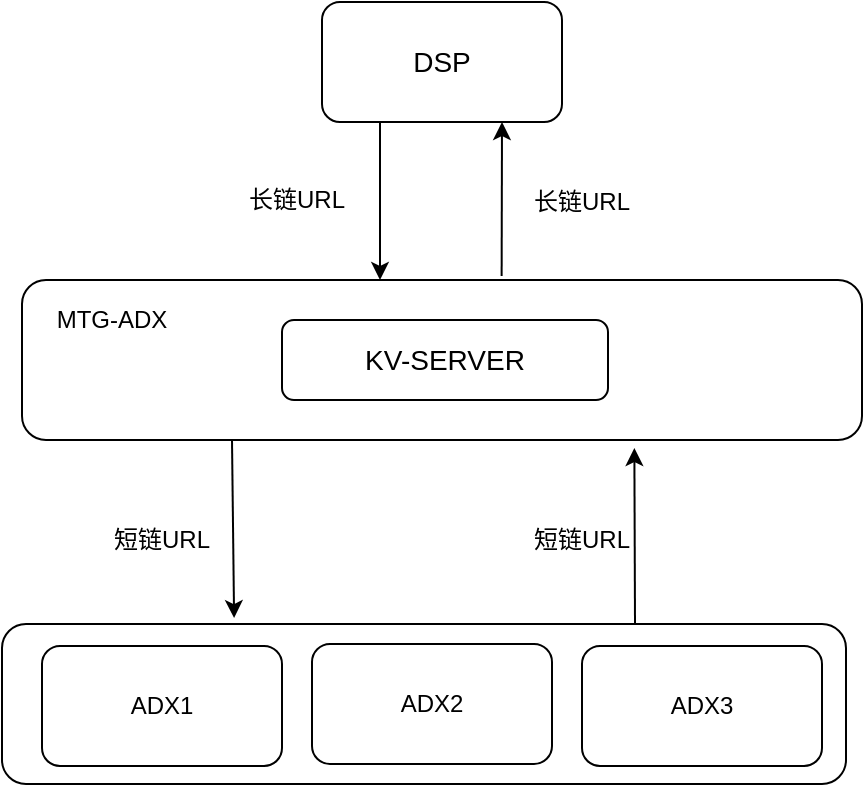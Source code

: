 <mxfile version="10.5.9" type="github"><diagram id="5SBYKlsowyph0c_WuiSM" name="Page-1"><mxGraphModel dx="1080" dy="450" grid="1" gridSize="10" guides="1" tooltips="1" connect="1" arrows="1" fold="1" page="1" pageScale="1" pageWidth="827" pageHeight="1169" math="0" shadow="0"><root><mxCell id="0"/><mxCell id="1" parent="0"/><mxCell id="zuygOKex6BvZ6iUUs4kh-10" value="" style="rounded=1;whiteSpace=wrap;html=1;shadow=0;" vertex="1" parent="1"><mxGeometry x="170" y="372" width="422" height="80" as="geometry"/></mxCell><mxCell id="zuygOKex6BvZ6iUUs4kh-1" value="&lt;font style=&quot;font-size: 14px&quot;&gt;DSP&lt;/font&gt;&lt;br&gt;" style="rounded=1;whiteSpace=wrap;html=1;" vertex="1" parent="1"><mxGeometry x="330" y="61" width="120" height="60" as="geometry"/></mxCell><mxCell id="zuygOKex6BvZ6iUUs4kh-2" value="" style="endArrow=classic;html=1;exitX=0.5;exitY=1;exitDx=0;exitDy=0;entryX=0.5;entryY=0;entryDx=0;entryDy=0;" edge="1" parent="1"><mxGeometry width="50" height="50" relative="1" as="geometry"><mxPoint x="359" y="121" as="sourcePoint"/><mxPoint x="359" y="200" as="targetPoint"/></mxGeometry></mxCell><mxCell id="zuygOKex6BvZ6iUUs4kh-3" value="" style="rounded=1;whiteSpace=wrap;html=1;" vertex="1" parent="1"><mxGeometry x="180" y="200" width="420" height="80" as="geometry"/></mxCell><mxCell id="zuygOKex6BvZ6iUUs4kh-4" value="MTG-ADX&lt;br&gt;" style="text;html=1;strokeColor=none;fillColor=none;align=center;verticalAlign=middle;whiteSpace=wrap;rounded=0;" vertex="1" parent="1"><mxGeometry x="190" y="210" width="70" height="20" as="geometry"/></mxCell><mxCell id="zuygOKex6BvZ6iUUs4kh-6" value="&lt;font style=&quot;font-size: 14px&quot;&gt;KV-SERVER&lt;/font&gt;" style="rounded=1;whiteSpace=wrap;html=1;" vertex="1" parent="1"><mxGeometry x="310" y="220" width="163" height="40" as="geometry"/></mxCell><mxCell id="zuygOKex6BvZ6iUUs4kh-7" value="ADX1" style="rounded=1;whiteSpace=wrap;html=1;" vertex="1" parent="1"><mxGeometry x="190" y="383" width="120" height="60" as="geometry"/></mxCell><mxCell id="zuygOKex6BvZ6iUUs4kh-8" value="ADX2" style="rounded=1;whiteSpace=wrap;html=1;" vertex="1" parent="1"><mxGeometry x="325" y="382" width="120" height="60" as="geometry"/></mxCell><mxCell id="zuygOKex6BvZ6iUUs4kh-9" value="ADX3" style="rounded=1;whiteSpace=wrap;html=1;" vertex="1" parent="1"><mxGeometry x="460" y="383" width="120" height="60" as="geometry"/></mxCell><mxCell id="zuygOKex6BvZ6iUUs4kh-12" value="" style="endArrow=classic;html=1;entryX=0.729;entryY=1.05;entryDx=0;entryDy=0;entryPerimeter=0;exitX=0.75;exitY=0;exitDx=0;exitDy=0;" edge="1" parent="1" source="zuygOKex6BvZ6iUUs4kh-10" target="zuygOKex6BvZ6iUUs4kh-3"><mxGeometry width="50" height="50" relative="1" as="geometry"><mxPoint x="170" y="520" as="sourcePoint"/><mxPoint x="220" y="470" as="targetPoint"/></mxGeometry></mxCell><mxCell id="zuygOKex6BvZ6iUUs4kh-13" value="" style="endArrow=classic;html=1;exitX=0.25;exitY=1;exitDx=0;exitDy=0;entryX=0.275;entryY=-0.037;entryDx=0;entryDy=0;entryPerimeter=0;" edge="1" parent="1" source="zuygOKex6BvZ6iUUs4kh-3" target="zuygOKex6BvZ6iUUs4kh-10"><mxGeometry width="50" height="50" relative="1" as="geometry"><mxPoint x="170" y="520" as="sourcePoint"/><mxPoint x="220" y="470" as="targetPoint"/></mxGeometry></mxCell><mxCell id="zuygOKex6BvZ6iUUs4kh-14" value="" style="endArrow=classic;html=1;exitX=0.571;exitY=-0.025;exitDx=0;exitDy=0;entryX=0.75;entryY=1;entryDx=0;entryDy=0;exitPerimeter=0;" edge="1" parent="1" source="zuygOKex6BvZ6iUUs4kh-3" target="zuygOKex6BvZ6iUUs4kh-1"><mxGeometry width="50" height="50" relative="1" as="geometry"><mxPoint x="369" y="131" as="sourcePoint"/><mxPoint x="369" y="210" as="targetPoint"/></mxGeometry></mxCell><mxCell id="zuygOKex6BvZ6iUUs4kh-15" value="短链URL" style="text;html=1;strokeColor=none;fillColor=none;align=center;verticalAlign=middle;whiteSpace=wrap;rounded=0;shadow=0;" vertex="1" parent="1"><mxGeometry x="225" y="320" width="50" height="20" as="geometry"/></mxCell><mxCell id="zuygOKex6BvZ6iUUs4kh-16" value="短链URL" style="text;html=1;strokeColor=none;fillColor=none;align=center;verticalAlign=middle;whiteSpace=wrap;rounded=0;shadow=0;" vertex="1" parent="1"><mxGeometry x="435" y="320" width="50" height="20" as="geometry"/></mxCell><mxCell id="zuygOKex6BvZ6iUUs4kh-17" value="长链URL" style="text;html=1;strokeColor=none;fillColor=none;align=center;verticalAlign=middle;whiteSpace=wrap;rounded=0;shadow=0;" vertex="1" parent="1"><mxGeometry x="280" y="150" width="75" height="20" as="geometry"/></mxCell><mxCell id="zuygOKex6BvZ6iUUs4kh-18" value="长链URL" style="text;html=1;strokeColor=none;fillColor=none;align=center;verticalAlign=middle;whiteSpace=wrap;rounded=0;shadow=0;" vertex="1" parent="1"><mxGeometry x="430" y="151" width="60" height="20" as="geometry"/></mxCell></root></mxGraphModel></diagram></mxfile>
